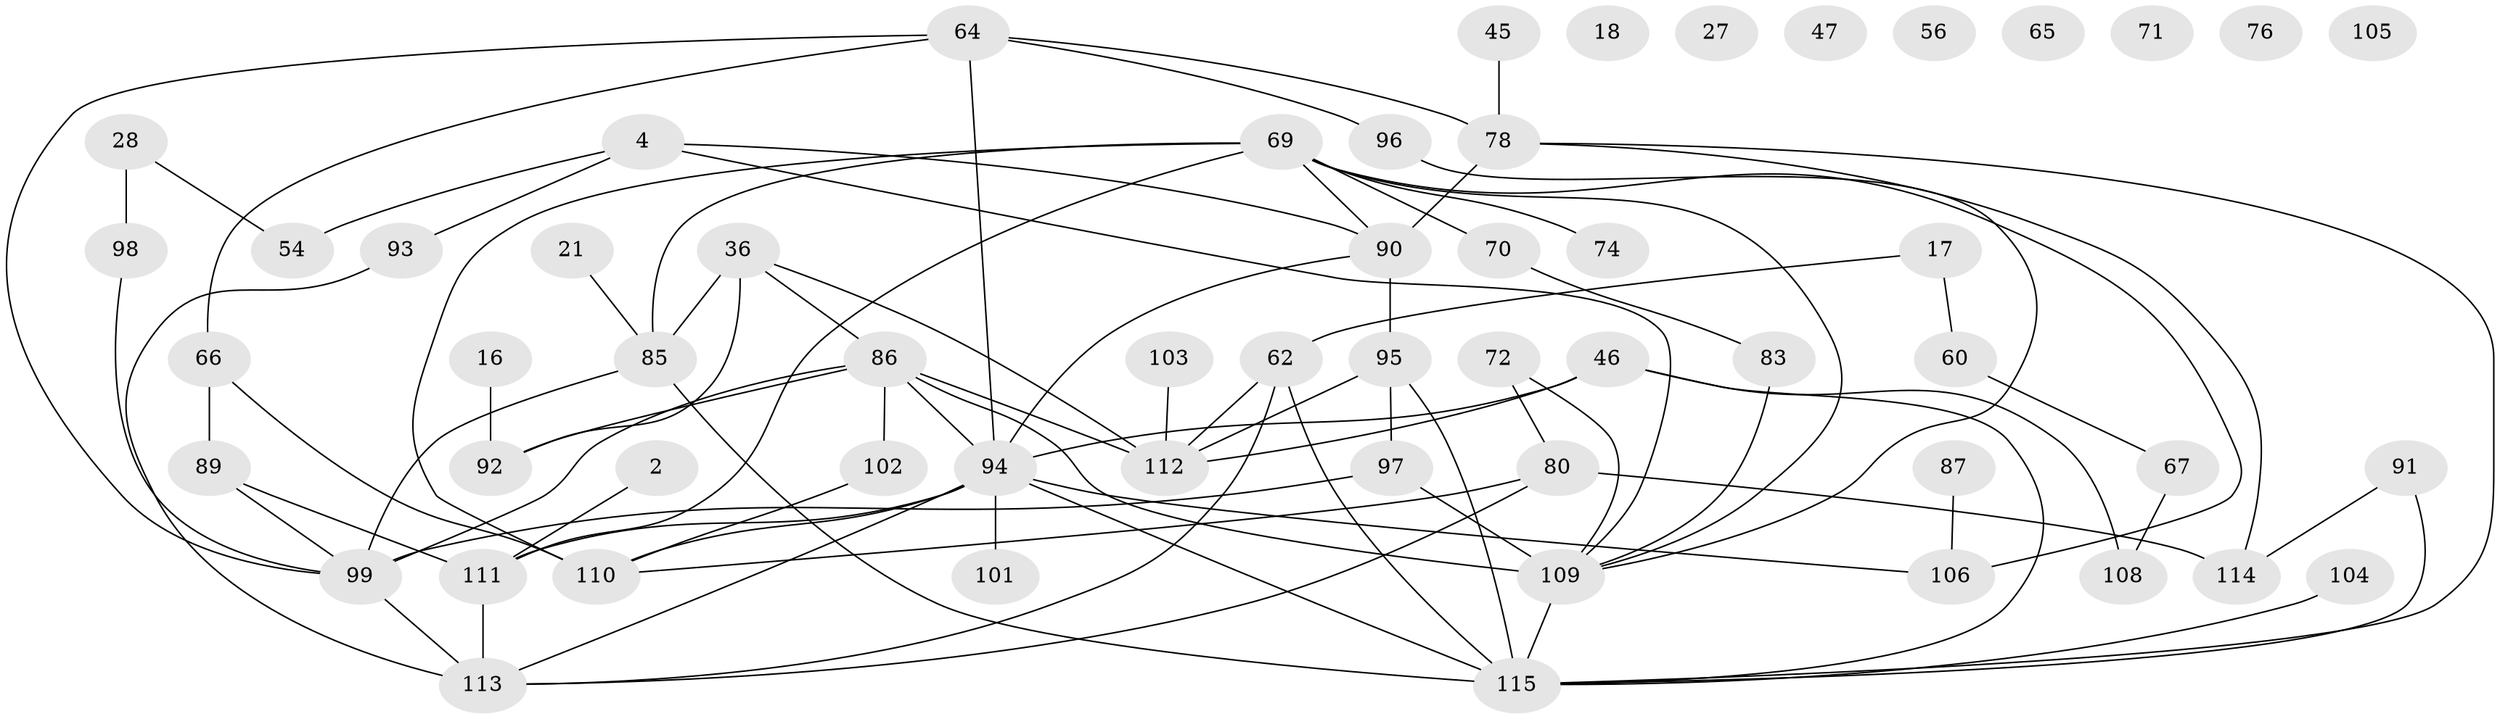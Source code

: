 // original degree distribution, {1: 0.14782608695652175, 4: 0.17391304347826086, 6: 0.043478260869565216, 2: 0.22608695652173913, 3: 0.24347826086956523, 0: 0.06956521739130435, 5: 0.06956521739130435, 7: 0.02608695652173913}
// Generated by graph-tools (version 1.1) at 2025/40/03/09/25 04:40:18]
// undirected, 57 vertices, 85 edges
graph export_dot {
graph [start="1"]
  node [color=gray90,style=filled];
  2;
  4;
  16;
  17;
  18;
  21;
  27;
  28;
  36;
  45;
  46 [super="+26"];
  47;
  54;
  56;
  60;
  62;
  64 [super="+55"];
  65;
  66 [super="+49"];
  67;
  69 [super="+11"];
  70;
  71;
  72 [super="+58"];
  74;
  76;
  78 [super="+38"];
  80;
  83;
  85 [super="+68"];
  86 [super="+8+14+81"];
  87;
  89;
  90 [super="+50"];
  91;
  92 [super="+9+84"];
  93;
  94 [super="+63+73+32"];
  95 [super="+75+44"];
  96 [super="+57"];
  97 [super="+37"];
  98;
  99 [super="+61+88"];
  101;
  102 [super="+40"];
  103;
  104;
  105;
  106 [super="+13+25+30"];
  108 [super="+3"];
  109 [super="+82+24"];
  110 [super="+79"];
  111;
  112 [super="+53+52"];
  113 [super="+51+107"];
  114 [super="+1+35"];
  115 [super="+39+77"];
  2 -- 111;
  4 -- 54;
  4 -- 93;
  4 -- 109;
  4 -- 90;
  16 -- 92;
  17 -- 60;
  17 -- 62;
  21 -- 85;
  28 -- 54;
  28 -- 98;
  36 -- 92 [weight=2];
  36 -- 112;
  36 -- 85;
  36 -- 86;
  45 -- 78;
  46 -- 94;
  46 -- 108;
  46 -- 115;
  46 -- 112;
  60 -- 67;
  62 -- 112;
  62 -- 115;
  62 -- 113;
  64 -- 66;
  64 -- 96;
  64 -- 99;
  64 -- 78;
  64 -- 94;
  66 -- 89;
  66 -- 110;
  67 -- 108;
  69 -- 74;
  69 -- 111;
  69 -- 110;
  69 -- 85 [weight=2];
  69 -- 70;
  69 -- 90;
  69 -- 109;
  69 -- 106;
  70 -- 83;
  72 -- 80;
  72 -- 109;
  78 -- 90 [weight=2];
  78 -- 114;
  78 -- 115;
  80 -- 113;
  80 -- 114;
  80 -- 110;
  83 -- 109;
  85 -- 115 [weight=2];
  85 -- 99;
  86 -- 92;
  86 -- 109 [weight=4];
  86 -- 112 [weight=3];
  86 -- 99;
  86 -- 102;
  86 -- 94 [weight=3];
  87 -- 106 [weight=2];
  89 -- 111;
  89 -- 99;
  90 -- 94 [weight=3];
  90 -- 95 [weight=2];
  91 -- 115;
  91 -- 114;
  93 -- 113;
  94 -- 101;
  94 -- 113;
  94 -- 111;
  94 -- 106;
  94 -- 115;
  94 -- 110;
  95 -- 97;
  95 -- 115 [weight=2];
  95 -- 112;
  96 -- 109;
  97 -- 109;
  97 -- 99;
  98 -- 99;
  99 -- 113 [weight=2];
  102 -- 110;
  103 -- 112;
  104 -- 115;
  109 -- 115 [weight=2];
  111 -- 113 [weight=2];
}
